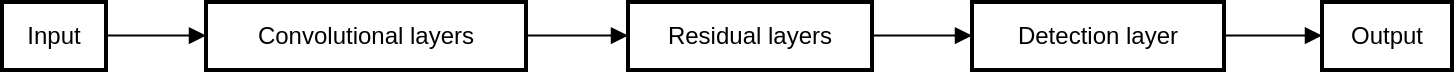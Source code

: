 <mxfile version="21.3.8" type="github">
  <diagram name="Page-1" id="vg1rYJXlmOaEBVXKL-hh">
    <mxGraphModel>
      <root>
        <mxCell id="0" />
        <mxCell id="1" parent="0" />
        <mxCell id="2" value="Input" style="whiteSpace=wrap;strokeWidth=2;" vertex="1" parent="1">
          <mxGeometry width="52" height="34" as="geometry" />
        </mxCell>
        <mxCell id="3" value="Convolutional layers" style="whiteSpace=wrap;strokeWidth=2;" vertex="1" parent="1">
          <mxGeometry x="102" width="160" height="34" as="geometry" />
        </mxCell>
        <mxCell id="4" value="Residual layers" style="whiteSpace=wrap;strokeWidth=2;" vertex="1" parent="1">
          <mxGeometry x="313" width="122" height="34" as="geometry" />
        </mxCell>
        <mxCell id="5" value="Detection layer" style="whiteSpace=wrap;strokeWidth=2;" vertex="1" parent="1">
          <mxGeometry x="485" width="126" height="34" as="geometry" />
        </mxCell>
        <mxCell id="6" value="Output" style="whiteSpace=wrap;strokeWidth=2;" vertex="1" parent="1">
          <mxGeometry x="660" width="65" height="34" as="geometry" />
        </mxCell>
        <mxCell id="7" value="" style="curved=1;startArrow=none;endArrow=block;exitX=1.004;exitY=0.494;entryX=0.001;entryY=0.494;" edge="1" parent="1" source="2" target="3">
          <mxGeometry relative="1" as="geometry">
            <Array as="points" />
          </mxGeometry>
        </mxCell>
        <mxCell id="8" value="" style="curved=1;startArrow=none;endArrow=block;exitX=1.004;exitY=0.494;entryX=-0.003;entryY=0.494;" edge="1" parent="1" source="3" target="4">
          <mxGeometry relative="1" as="geometry">
            <Array as="points" />
          </mxGeometry>
        </mxCell>
        <mxCell id="9" value="" style="curved=1;startArrow=none;endArrow=block;exitX=0.998;exitY=0.494;entryX=-0.002;entryY=0.494;" edge="1" parent="1" source="4" target="5">
          <mxGeometry relative="1" as="geometry">
            <Array as="points" />
          </mxGeometry>
        </mxCell>
        <mxCell id="10" value="" style="curved=1;startArrow=none;endArrow=block;exitX=0.994;exitY=0.494;entryX=0.004;entryY=0.494;" edge="1" parent="1" source="5" target="6">
          <mxGeometry relative="1" as="geometry">
            <Array as="points" />
          </mxGeometry>
        </mxCell>
      </root>
    </mxGraphModel>
  </diagram>
</mxfile>
